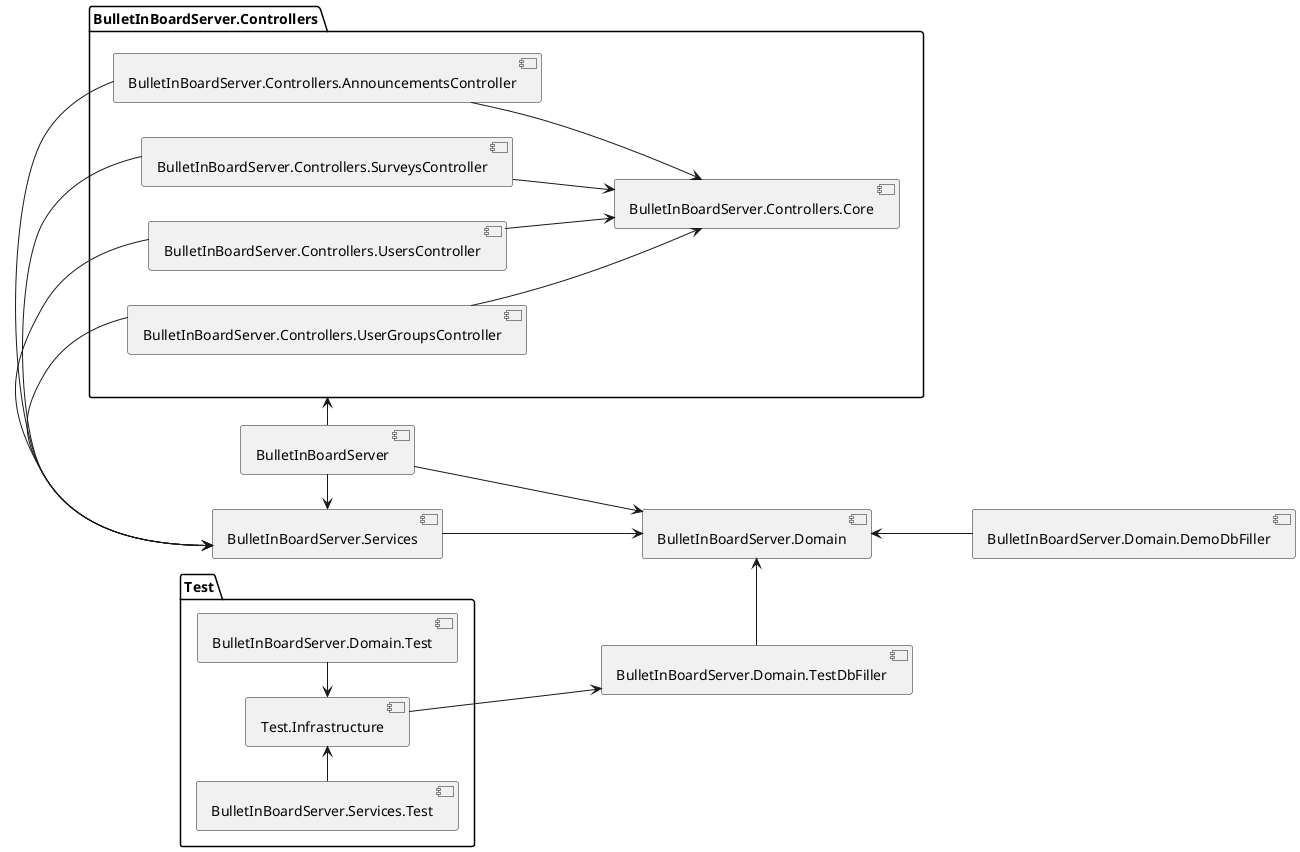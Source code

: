 ﻿@startuml
'https://plantuml.com/component-diagram

left to right direction

[BulletInBoardServer] as main
[BulletInBoardServer.Services] as services
[BulletInBoardServer.Domain] as domain
[BulletInBoardServer.Domain.TestDbFiller] as testDbFiller
[BulletInBoardServer.Domain.DemoDbFiller] as demoDbFiller

package "BulletInBoardServer.Controllers" as controllers {
    [BulletInBoardServer.Controllers.Core] as controllerCore
    [BulletInBoardServer.Controllers.AnnouncementsController] as announcementsController
    [BulletInBoardServer.Controllers.SurveysController] as surveysController
    [BulletInBoardServer.Controllers.UsersController] as usersController
    [BulletInBoardServer.Controllers.UserGroupsController] as userGroupsController
}

package "Test" as test {
    [Test.Infrastructure] as testInfrastructure
    [BulletInBoardServer.Domain.Test] as domainTest
    [BulletInBoardServer.Services.Test] as servicesTest
} 

main                    -> controllers
main                    -> services
main                    -> domain

announcementsController -> services
surveysController       -> services
usersController         -> services
userGroupsController    -> services
announcementsController -down-> controllerCore
surveysController       -down-> controllerCore
usersController         -down-> controllerCore
userGroupsController    -down-> controllerCore

services                --> domain
testDbFiller            -left-> domain
demoDbFiller            -up-> domain

testInfrastructure      --> testDbFiller
domainTest              -left-> testInfrastructure
servicesTest            -right-> testInfrastructure

@enduml